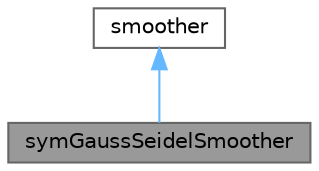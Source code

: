 digraph "symGaussSeidelSmoother"
{
 // LATEX_PDF_SIZE
  bgcolor="transparent";
  edge [fontname=Helvetica,fontsize=10,labelfontname=Helvetica,labelfontsize=10];
  node [fontname=Helvetica,fontsize=10,shape=box,height=0.2,width=0.4];
  Node1 [id="Node000001",label="symGaussSeidelSmoother",height=0.2,width=0.4,color="gray40", fillcolor="grey60", style="filled", fontcolor="black",tooltip="A lduMatrix::smoother for symmetric Gauss-Seidel."];
  Node2 -> Node1 [id="edge1_Node000001_Node000002",dir="back",color="steelblue1",style="solid",tooltip=" "];
  Node2 [id="Node000002",label="smoother",height=0.2,width=0.4,color="gray40", fillcolor="white", style="filled",URL="$classFoam_1_1lduMatrix_1_1smoother.html",tooltip=" "];
}
